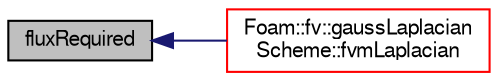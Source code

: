 digraph "fluxRequired"
{
  bgcolor="transparent";
  edge [fontname="FreeSans",fontsize="10",labelfontname="FreeSans",labelfontsize="10"];
  node [fontname="FreeSans",fontsize="10",shape=record];
  rankdir="LR";
  Node4775 [label="fluxRequired",height=0.2,width=0.4,color="black", fillcolor="grey75", style="filled", fontcolor="black"];
  Node4775 -> Node4776 [dir="back",color="midnightblue",fontsize="10",style="solid",fontname="FreeSans"];
  Node4776 [label="Foam::fv::gaussLaplacian\lScheme::fvmLaplacian",height=0.2,width=0.4,color="red",URL="$a22578.html#ac363258e34a38773cd5e029506a4b945"];
}

